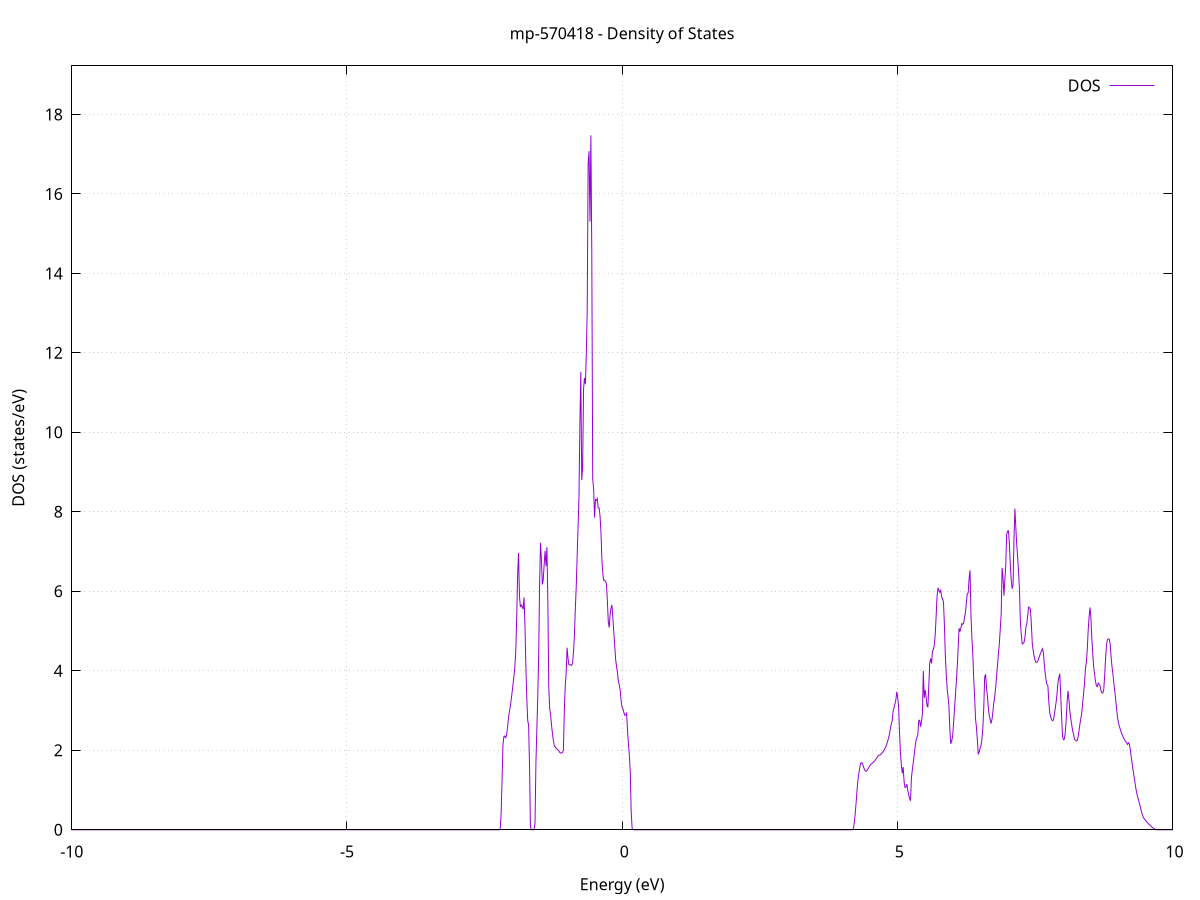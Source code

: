 set title 'mp-570418 - Density of States'
set xlabel 'Energy (eV)'
set ylabel 'DOS (states/eV)'
set grid
set xrange [-10:10]
set yrange [0:19.221]
set xzeroaxis lt -1
set terminal png size 800,600
set output 'mp-570418_dos_gnuplot.png'
plot '-' using 1:2 with lines title 'DOS'
-22.067300 0.000000
-22.050600 0.000000
-22.034000 0.000000
-22.017300 0.000000
-22.000700 0.000000
-21.984100 0.000000
-21.967400 0.000000
-21.950800 0.000000
-21.934100 0.000000
-21.917500 0.000000
-21.900900 0.000000
-21.884200 0.000000
-21.867600 0.000000
-21.850900 0.000000
-21.834300 0.000000
-21.817700 0.000000
-21.801000 0.000000
-21.784400 0.000000
-21.767700 0.000000
-21.751100 0.000000
-21.734500 0.000000
-21.717800 0.000000
-21.701200 0.000000
-21.684500 0.000000
-21.667900 0.000000
-21.651300 0.000000
-21.634600 0.000000
-21.618000 0.000000
-21.601300 0.000000
-21.584700 0.000000
-21.568000 0.000000
-21.551400 0.000000
-21.534800 0.000000
-21.518100 0.000000
-21.501500 0.000000
-21.484800 0.000000
-21.468200 0.000000
-21.451600 0.000000
-21.434900 0.000000
-21.418300 0.000000
-21.401600 0.000000
-21.385000 0.000000
-21.368400 0.000000
-21.351700 0.000000
-21.335100 0.000000
-21.318400 0.000000
-21.301800 0.000000
-21.285200 0.000000
-21.268500 0.000000
-21.251900 0.000000
-21.235200 0.000000
-21.218600 0.000000
-21.202000 0.000000
-21.185300 0.000000
-21.168700 0.000000
-21.152000 0.000000
-21.135400 0.000000
-21.118800 0.000000
-21.102100 0.000000
-21.085500 0.000000
-21.068800 0.000000
-21.052200 0.000000
-21.035600 0.000000
-21.018900 0.000000
-21.002300 0.000000
-20.985600 0.000000
-20.969000 0.000000
-20.952400 0.000000
-20.935700 0.000000
-20.919100 0.000000
-20.902400 0.000000
-20.885800 0.000000
-20.869200 0.000000
-20.852500 0.000000
-20.835900 0.000000
-20.819200 0.000000
-20.802600 0.000000
-20.786000 0.000000
-20.769300 0.000000
-20.752700 0.000000
-20.736000 0.000000
-20.719400 0.000000
-20.702800 0.000000
-20.686100 0.000000
-20.669500 0.000000
-20.652800 0.000000
-20.636200 0.000000
-20.619600 0.000000
-20.602900 0.000000
-20.586300 0.000000
-20.569600 0.000000
-20.553000 64.701000
-20.536400 91.540200
-20.519700 62.627300
-20.503100 100.714300
-20.486400 0.000000
-20.469800 0.000000
-20.453100 0.000000
-20.436500 0.000000
-20.419900 0.000000
-20.403200 0.000000
-20.386600 0.000000
-20.369900 0.000000
-20.353300 0.000000
-20.336700 0.000000
-20.320000 0.000000
-20.303400 0.000000
-20.286700 0.000000
-20.270100 0.000000
-20.253500 0.000000
-20.236800 0.000000
-20.220200 0.000000
-20.203500 0.000000
-20.186900 0.000000
-20.170300 0.000000
-20.153600 0.000000
-20.137000 0.000000
-20.120300 0.000000
-20.103700 0.000000
-20.087100 0.000000
-20.070400 0.000000
-20.053800 0.000000
-20.037100 0.000000
-20.020500 0.000000
-20.003900 0.000000
-19.987200 0.000000
-19.970600 0.000000
-19.953900 0.000000
-19.937300 0.000000
-19.920700 0.000000
-19.904000 0.000000
-19.887400 0.000000
-19.870700 0.000000
-19.854100 0.000000
-19.837500 0.000000
-19.820800 0.000000
-19.804200 0.000000
-19.787500 0.000000
-19.770900 0.000000
-19.754300 0.000000
-19.737600 0.000000
-19.721000 0.000000
-19.704300 0.000000
-19.687700 0.000000
-19.671100 0.000000
-19.654400 0.000000
-19.637800 0.000000
-19.621100 0.000000
-19.604500 0.000000
-19.587900 0.000000
-19.571200 0.000000
-19.554600 0.000000
-19.537900 0.000000
-19.521300 0.000000
-19.504700 0.000000
-19.488000 0.000000
-19.471400 0.000000
-19.454700 0.000000
-19.438100 0.000000
-19.421500 0.000000
-19.404800 0.000000
-19.388200 0.000000
-19.371500 0.000000
-19.354900 0.000000
-19.338200 0.000000
-19.321600 0.000000
-19.305000 0.000000
-19.288300 0.000000
-19.271700 0.000000
-19.255000 0.000000
-19.238400 0.000000
-19.221800 0.000000
-19.205100 0.000000
-19.188500 0.000000
-19.171800 0.000000
-19.155200 0.000000
-19.138600 0.000000
-19.121900 0.000000
-19.105300 0.000000
-19.088600 0.000000
-19.072000 0.000000
-19.055400 0.000000
-19.038700 0.000000
-19.022100 0.000000
-19.005400 0.000000
-18.988800 0.000000
-18.972200 0.000000
-18.955500 0.000000
-18.938900 0.000000
-18.922200 0.000000
-18.905600 0.000000
-18.889000 0.000000
-18.872300 0.000000
-18.855700 0.000000
-18.839000 0.000000
-18.822400 0.000000
-18.805800 0.000000
-18.789100 0.000000
-18.772500 0.000000
-18.755800 0.000000
-18.739200 0.000000
-18.722600 0.000000
-18.705900 0.000000
-18.689300 0.000000
-18.672600 0.000000
-18.656000 0.000000
-18.639400 0.000000
-18.622700 0.000000
-18.606100 0.000000
-18.589400 0.000000
-18.572800 0.000000
-18.556200 0.000000
-18.539500 0.000000
-18.522900 0.000000
-18.506200 0.000000
-18.489600 0.000000
-18.473000 0.000000
-18.456300 0.000000
-18.439700 0.000000
-18.423000 0.000000
-18.406400 0.000000
-18.389800 0.000000
-18.373100 0.000000
-18.356500 0.000000
-18.339800 0.000000
-18.323200 0.000000
-18.306600 0.000000
-18.289900 0.000000
-18.273300 0.000000
-18.256600 0.000000
-18.240000 0.000000
-18.223400 0.000000
-18.206700 0.000000
-18.190100 0.000000
-18.173400 0.000000
-18.156800 0.000000
-18.140100 0.000000
-18.123500 0.000000
-18.106900 0.000000
-18.090200 0.000000
-18.073600 0.000000
-18.056900 0.000000
-18.040300 0.000000
-18.023700 0.000000
-18.007000 0.000000
-17.990400 0.000000
-17.973700 0.000000
-17.957100 0.000000
-17.940500 0.000000
-17.923800 0.000000
-17.907200 0.000000
-17.890500 0.000000
-17.873900 0.000000
-17.857300 0.000000
-17.840600 0.000000
-17.824000 0.000000
-17.807300 0.000000
-17.790700 0.000000
-17.774100 0.000000
-17.757400 0.000000
-17.740800 0.000000
-17.724100 0.000000
-17.707500 0.000000
-17.690900 0.000000
-17.674200 0.000000
-17.657600 0.000000
-17.640900 0.000000
-17.624300 0.000000
-17.607700 0.000000
-17.591000 0.000000
-17.574400 0.000000
-17.557700 0.000000
-17.541100 0.000000
-17.524500 0.000000
-17.507800 0.000000
-17.491200 0.000000
-17.474500 0.000000
-17.457900 0.000000
-17.441300 0.000000
-17.424600 0.000000
-17.408000 0.000000
-17.391300 0.000000
-17.374700 0.000000
-17.358100 0.000000
-17.341400 0.000000
-17.324800 0.000000
-17.308100 0.000000
-17.291500 0.000000
-17.274900 0.000000
-17.258200 0.000000
-17.241600 0.000000
-17.224900 0.000000
-17.208300 0.000000
-17.191700 0.000000
-17.175000 0.000000
-17.158400 0.000000
-17.141700 0.000000
-17.125100 0.000000
-17.108500 0.000000
-17.091800 0.000000
-17.075200 0.000000
-17.058500 0.000000
-17.041900 0.000000
-17.025200 0.000000
-17.008600 0.000000
-16.992000 0.000000
-16.975300 0.000000
-16.958700 0.000000
-16.942000 0.000000
-16.925400 0.000000
-16.908800 0.000000
-16.892100 0.000000
-16.875500 0.000000
-16.858800 0.000000
-16.842200 0.000000
-16.825600 0.000000
-16.808900 0.000000
-16.792300 0.000000
-16.775600 0.000000
-16.759000 0.000000
-16.742400 0.000000
-16.725700 0.000000
-16.709100 0.000000
-16.692400 0.000000
-16.675800 0.000000
-16.659200 0.000000
-16.642500 0.000000
-16.625900 0.000000
-16.609200 0.000000
-16.592600 0.000000
-16.576000 0.000000
-16.559300 0.000000
-16.542700 0.000000
-16.526000 0.000000
-16.509400 0.000000
-16.492800 0.000000
-16.476100 0.000000
-16.459500 0.000000
-16.442800 0.000000
-16.426200 0.000000
-16.409600 0.000000
-16.392900 0.000000
-16.376300 0.000000
-16.359600 0.000000
-16.343000 0.000000
-16.326400 0.000000
-16.309700 0.000000
-16.293100 0.000000
-16.276400 0.000000
-16.259800 0.000000
-16.243200 0.000000
-16.226500 0.000000
-16.209900 0.000000
-16.193200 0.000000
-16.176600 0.000000
-16.160000 0.000000
-16.143300 0.000000
-16.126700 0.000000
-16.110000 0.000000
-16.093400 0.000000
-16.076800 0.000000
-16.060100 0.000000
-16.043500 0.000000
-16.026800 0.000000
-16.010200 0.000000
-15.993600 0.000000
-15.976900 0.000000
-15.960300 0.000000
-15.943600 0.000000
-15.927000 0.000000
-15.910300 0.000000
-15.893700 0.000000
-15.877100 0.000000
-15.860400 0.000000
-15.843800 0.000000
-15.827100 0.000000
-15.810500 0.000000
-15.793900 0.000000
-15.777200 0.000000
-15.760600 0.000000
-15.743900 0.000000
-15.727300 0.000000
-15.710700 0.000000
-15.694000 0.000000
-15.677400 0.000000
-15.660700 0.000000
-15.644100 0.000000
-15.627500 0.000000
-15.610800 0.000000
-15.594200 0.000000
-15.577500 0.000000
-15.560900 0.000000
-15.544300 0.000000
-15.527600 0.000000
-15.511000 0.000000
-15.494300 0.000000
-15.477700 0.000000
-15.461100 0.000000
-15.444400 0.000000
-15.427800 0.000000
-15.411100 0.000000
-15.394500 0.000000
-15.377900 0.000000
-15.361200 0.000000
-15.344600 0.000000
-15.327900 0.000000
-15.311300 0.000000
-15.294700 0.000000
-15.278000 0.000000
-15.261400 0.000000
-15.244700 0.000000
-15.228100 0.000000
-15.211500 0.000000
-15.194800 0.000000
-15.178200 0.000000
-15.161500 0.000000
-15.144900 0.000000
-15.128300 0.000000
-15.111600 0.000000
-15.095000 0.000000
-15.078300 0.000000
-15.061700 0.000000
-15.045100 0.000000
-15.028400 0.000000
-15.011800 0.000000
-14.995100 0.000000
-14.978500 0.000000
-14.961900 0.000000
-14.945200 0.000000
-14.928600 0.000000
-14.911900 0.000000
-14.895300 0.000000
-14.878700 0.000000
-14.862000 0.000000
-14.845400 0.000000
-14.828700 0.000000
-14.812100 0.000000
-14.795500 0.000000
-14.778800 0.000000
-14.762200 0.000000
-14.745500 0.000000
-14.728900 0.000000
-14.712200 0.000000
-14.695600 0.000000
-14.679000 0.000000
-14.662300 0.000000
-14.645700 0.000000
-14.629000 0.000000
-14.612400 0.000000
-14.595800 0.000000
-14.579100 0.000000
-14.562500 0.000000
-14.545800 0.000000
-14.529200 0.000000
-14.512600 0.000000
-14.495900 0.000000
-14.479300 0.000000
-14.462600 0.000000
-14.446000 0.000000
-14.429400 0.000000
-14.412700 0.000000
-14.396100 0.000000
-14.379400 0.000000
-14.362800 0.000000
-14.346200 0.000000
-14.329500 0.000000
-14.312900 0.000000
-14.296200 0.000000
-14.279600 0.000000
-14.263000 0.000000
-14.246300 0.000000
-14.229700 0.000000
-14.213000 0.000000
-14.196400 0.000000
-14.179800 0.000000
-14.163100 0.000000
-14.146500 0.000000
-14.129800 0.000000
-14.113200 0.000000
-14.096600 0.000000
-14.079900 0.000000
-14.063300 0.000000
-14.046600 0.000000
-14.030000 0.000000
-14.013400 0.000000
-13.996700 0.000000
-13.980100 0.000000
-13.963400 0.000000
-13.946800 0.000000
-13.930200 0.000000
-13.913500 0.000000
-13.896900 0.000000
-13.880200 0.000000
-13.863600 0.000000
-13.847000 0.000000
-13.830300 0.000000
-13.813700 0.000000
-13.797000 0.000000
-13.780400 0.000000
-13.763800 0.000000
-13.747100 0.000000
-13.730500 0.000000
-13.713800 0.000000
-13.697200 0.000000
-13.680600 0.000000
-13.663900 0.000000
-13.647300 0.000000
-13.630600 0.000000
-13.614000 0.000000
-13.597300 0.000000
-13.580700 0.000000
-13.564100 0.000000
-13.547400 0.000000
-13.530800 0.000000
-13.514100 0.000000
-13.497500 0.000000
-13.480900 0.000000
-13.464200 0.000000
-13.447600 0.000000
-13.430900 0.000000
-13.414300 0.000000
-13.397700 0.000000
-13.381000 0.000000
-13.364400 0.000000
-13.347700 0.000000
-13.331100 0.000000
-13.314500 0.000000
-13.297800 0.000000
-13.281200 0.000000
-13.264500 0.000000
-13.247900 0.000000
-13.231300 0.000000
-13.214600 0.000000
-13.198000 0.000000
-13.181300 0.000000
-13.164700 0.000000
-13.148100 0.000000
-13.131400 0.000000
-13.114800 0.000000
-13.098100 0.000000
-13.081500 0.000000
-13.064900 0.000000
-13.048200 0.000000
-13.031600 0.000000
-13.014900 0.000000
-12.998300 0.000000
-12.981700 0.000000
-12.965000 0.000000
-12.948400 0.000000
-12.931700 0.000000
-12.915100 0.000000
-12.898500 0.000000
-12.881800 0.000000
-12.865200 0.000000
-12.848500 0.000000
-12.831900 0.000000
-12.815300 0.000000
-12.798600 0.000000
-12.782000 0.000000
-12.765300 0.000000
-12.748700 0.000000
-12.732100 0.000000
-12.715400 0.000000
-12.698800 0.000000
-12.682100 0.000000
-12.665500 0.000000
-12.648900 0.000000
-12.632200 0.000000
-12.615600 0.000000
-12.598900 0.000000
-12.582300 0.000000
-12.565700 0.000000
-12.549000 0.000000
-12.532400 0.000000
-12.515700 0.000000
-12.499100 0.000000
-12.482400 0.000000
-12.465800 0.000000
-12.449200 0.000000
-12.432500 0.000000
-12.415900 0.000000
-12.399200 0.000000
-12.382600 0.000000
-12.366000 0.000000
-12.349300 0.000000
-12.332700 0.000000
-12.316000 0.000000
-12.299400 0.000000
-12.282800 0.000000
-12.266100 0.000000
-12.249500 0.000000
-12.232800 0.000000
-12.216200 0.000000
-12.199600 0.000000
-12.182900 0.000000
-12.166300 0.000000
-12.149600 0.000000
-12.133000 0.000000
-12.116400 0.000000
-12.099700 0.000000
-12.083100 0.000000
-12.066400 0.000000
-12.049800 0.000000
-12.033200 0.000000
-12.016500 0.000000
-11.999900 0.000000
-11.983200 0.000000
-11.966600 0.000000
-11.950000 0.000000
-11.933300 0.000000
-11.916700 0.000000
-11.900000 0.000000
-11.883400 0.000000
-11.866800 0.000000
-11.850100 0.000000
-11.833500 0.000000
-11.816800 0.000000
-11.800200 0.000000
-11.783600 0.000000
-11.766900 0.000000
-11.750300 0.000000
-11.733600 0.000000
-11.717000 0.000000
-11.700400 0.000000
-11.683700 0.000000
-11.667100 0.000000
-11.650400 0.000000
-11.633800 0.000000
-11.617200 0.000000
-11.600500 0.000000
-11.583900 0.000000
-11.567200 0.000000
-11.550600 0.000000
-11.534000 0.000000
-11.517300 0.000000
-11.500700 0.000000
-11.484000 0.000000
-11.467400 0.000000
-11.450800 0.000000
-11.434100 0.000000
-11.417500 0.000000
-11.400800 0.000000
-11.384200 0.000000
-11.367600 0.000000
-11.350900 0.000000
-11.334300 0.000000
-11.317600 0.000000
-11.301000 0.000000
-11.284300 0.000000
-11.267700 0.000000
-11.251100 0.000000
-11.234400 0.000000
-11.217800 0.000000
-11.201100 0.000000
-11.184500 0.000000
-11.167900 0.000000
-11.151200 0.000000
-11.134600 0.000000
-11.117900 0.000000
-11.101300 0.000000
-11.084700 0.000000
-11.068000 0.000000
-11.051400 0.000000
-11.034700 0.000000
-11.018100 0.063600
-11.001500 0.959100
-10.984800 1.372000
-10.968200 2.199000
-10.951500 2.147700
-10.934900 2.245600
-10.918300 2.286600
-10.901600 2.392300
-10.885000 2.485900
-10.868300 2.574700
-10.851700 2.661500
-10.835100 2.775900
-10.818400 2.917900
-10.801800 3.084800
-10.785100 3.271500
-10.768500 3.456000
-10.751900 3.642100
-10.735200 3.975200
-10.718600 4.443700
-10.701900 4.945800
-10.685300 5.480000
-10.668700 6.519100
-10.652000 9.115800
-10.635400 21.320700
-10.618700 22.947400
-10.602100 28.619400
-10.585500 41.749400
-10.568800 62.083100
-10.552200 0.000000
-10.535500 0.000000
-10.518900 0.000000
-10.502300 0.000000
-10.485600 0.000000
-10.469000 0.000000
-10.452300 0.000000
-10.435700 0.000000
-10.419100 0.000000
-10.402400 0.000000
-10.385800 0.000000
-10.369100 0.000000
-10.352500 0.000000
-10.335900 0.000000
-10.319200 0.000000
-10.302600 0.000000
-10.285900 0.000000
-10.269300 0.000000
-10.252700 0.000000
-10.236000 0.000000
-10.219400 0.000000
-10.202700 0.000000
-10.186100 0.000000
-10.169400 0.000000
-10.152800 0.000000
-10.136200 0.000000
-10.119500 0.000000
-10.102900 0.000000
-10.086200 0.000000
-10.069600 0.000000
-10.053000 0.000000
-10.036300 0.000000
-10.019700 0.000000
-10.003000 0.000000
-9.986400 0.000000
-9.969800 0.000000
-9.953100 0.000000
-9.936500 0.000000
-9.919800 0.000000
-9.903200 0.000000
-9.886600 0.000000
-9.869900 0.000000
-9.853300 0.000000
-9.836600 0.000000
-9.820000 0.000000
-9.803400 0.000000
-9.786700 0.000000
-9.770100 0.000000
-9.753400 0.000000
-9.736800 0.000000
-9.720200 0.000000
-9.703500 0.000000
-9.686900 0.000000
-9.670200 0.000000
-9.653600 0.000000
-9.637000 0.000000
-9.620300 0.000000
-9.603700 0.000000
-9.587000 0.000000
-9.570400 0.000000
-9.553800 0.000000
-9.537100 0.000000
-9.520500 0.000000
-9.503800 0.000000
-9.487200 0.000000
-9.470600 0.000000
-9.453900 0.000000
-9.437300 0.000000
-9.420600 0.000000
-9.404000 0.000000
-9.387400 0.000000
-9.370700 0.000000
-9.354100 0.000000
-9.337400 0.000000
-9.320800 0.000000
-9.304200 0.000000
-9.287500 0.000000
-9.270900 0.000000
-9.254200 0.000000
-9.237600 0.000000
-9.221000 0.000000
-9.204300 0.000000
-9.187700 0.000000
-9.171000 0.000000
-9.154400 0.000000
-9.137800 0.000000
-9.121100 0.000000
-9.104500 0.000000
-9.087800 0.000000
-9.071200 0.000000
-9.054500 0.000000
-9.037900 0.000000
-9.021300 0.000000
-9.004600 0.000000
-8.988000 0.000000
-8.971300 0.000000
-8.954700 0.000000
-8.938100 0.000000
-8.921400 0.000000
-8.904800 0.000000
-8.888100 0.000000
-8.871500 0.000000
-8.854900 0.000000
-8.838200 0.000000
-8.821600 0.000000
-8.804900 0.000000
-8.788300 0.000000
-8.771700 0.000000
-8.755000 0.000000
-8.738400 0.000000
-8.721700 0.000000
-8.705100 0.000000
-8.688500 0.000000
-8.671800 0.000000
-8.655200 0.000000
-8.638500 0.000000
-8.621900 0.000000
-8.605300 0.000000
-8.588600 0.000000
-8.572000 0.000000
-8.555300 0.000000
-8.538700 0.000000
-8.522100 0.000000
-8.505400 0.000000
-8.488800 0.000000
-8.472100 0.000000
-8.455500 0.000000
-8.438900 0.000000
-8.422200 0.000000
-8.405600 0.000000
-8.388900 0.000000
-8.372300 0.000000
-8.355700 0.000000
-8.339000 0.000000
-8.322400 0.000000
-8.305700 0.000000
-8.289100 0.000000
-8.272500 0.000000
-8.255800 0.000000
-8.239200 0.000000
-8.222500 0.000000
-8.205900 0.000000
-8.189300 0.000000
-8.172600 0.000000
-8.156000 0.000000
-8.139300 0.000000
-8.122700 0.000000
-8.106100 0.000000
-8.089400 0.000000
-8.072800 0.000000
-8.056100 0.000000
-8.039500 0.000000
-8.022900 0.000000
-8.006200 0.000000
-7.989600 0.000000
-7.972900 0.000000
-7.956300 0.000000
-7.939700 0.000000
-7.923000 0.000000
-7.906400 0.000000
-7.889700 0.000000
-7.873100 0.000000
-7.856400 0.000000
-7.839800 0.000000
-7.823200 0.000000
-7.806500 0.000000
-7.789900 0.000000
-7.773200 0.000000
-7.756600 0.000000
-7.740000 0.000000
-7.723300 0.000000
-7.706700 0.000000
-7.690000 0.000000
-7.673400 0.000000
-7.656800 0.000000
-7.640100 0.000000
-7.623500 0.000000
-7.606800 0.000000
-7.590200 0.000000
-7.573600 0.000000
-7.556900 0.000000
-7.540300 0.000000
-7.523600 0.000000
-7.507000 0.000000
-7.490400 0.000000
-7.473700 0.000000
-7.457100 0.000000
-7.440400 0.000000
-7.423800 0.000000
-7.407200 0.000000
-7.390500 0.000000
-7.373900 0.000000
-7.357200 0.000000
-7.340600 0.000000
-7.324000 0.000000
-7.307300 0.000000
-7.290700 0.000000
-7.274000 0.000000
-7.257400 0.000000
-7.240800 0.000000
-7.224100 0.000000
-7.207500 0.000000
-7.190800 0.000000
-7.174200 0.000000
-7.157600 0.000000
-7.140900 0.000000
-7.124300 0.000000
-7.107600 0.000000
-7.091000 0.000000
-7.074400 0.000000
-7.057700 0.000000
-7.041100 0.000000
-7.024400 0.000000
-7.007800 0.000000
-6.991200 0.000000
-6.974500 0.000000
-6.957900 0.000000
-6.941200 0.000000
-6.924600 0.000000
-6.908000 0.000000
-6.891300 0.000000
-6.874700 0.000000
-6.858000 0.000000
-6.841400 0.000000
-6.824800 0.000000
-6.808100 0.000000
-6.791500 0.000000
-6.774800 0.000000
-6.758200 0.000000
-6.741500 0.000000
-6.724900 0.000000
-6.708300 0.000000
-6.691600 0.000000
-6.675000 0.000000
-6.658300 0.000000
-6.641700 0.000000
-6.625100 0.000000
-6.608400 0.000000
-6.591800 0.000000
-6.575100 0.000000
-6.558500 0.000000
-6.541900 0.000000
-6.525200 0.000000
-6.508600 0.000000
-6.491900 0.000000
-6.475300 0.000000
-6.458700 0.000000
-6.442000 0.000000
-6.425400 0.000000
-6.408700 0.000000
-6.392100 0.000000
-6.375500 0.000000
-6.358800 0.000000
-6.342200 0.000000
-6.325500 0.000000
-6.308900 0.000000
-6.292300 0.000000
-6.275600 0.000000
-6.259000 0.000000
-6.242300 0.000000
-6.225700 0.000000
-6.209100 0.000000
-6.192400 0.000000
-6.175800 0.000000
-6.159100 0.000000
-6.142500 0.000000
-6.125900 0.000000
-6.109200 0.000000
-6.092600 0.000000
-6.075900 0.000000
-6.059300 0.000000
-6.042700 0.000000
-6.026000 0.000000
-6.009400 0.000000
-5.992700 0.000000
-5.976100 0.000000
-5.959500 0.000000
-5.942800 0.000000
-5.926200 0.000000
-5.909500 0.000000
-5.892900 0.000000
-5.876300 0.000000
-5.859600 0.000000
-5.843000 0.000000
-5.826300 0.000000
-5.809700 0.000000
-5.793100 0.000000
-5.776400 0.000000
-5.759800 0.000000
-5.743100 0.000000
-5.726500 0.000000
-5.709900 0.000000
-5.693200 0.000000
-5.676600 0.000000
-5.659900 0.000000
-5.643300 0.000000
-5.626600 0.000000
-5.610000 0.000000
-5.593400 0.000000
-5.576700 0.000000
-5.560100 0.000000
-5.543400 0.000000
-5.526800 0.000000
-5.510200 0.000000
-5.493500 0.000000
-5.476900 0.000000
-5.460200 0.000000
-5.443600 0.000000
-5.427000 0.000000
-5.410300 0.000000
-5.393700 0.000000
-5.377000 0.000000
-5.360400 0.000000
-5.343800 0.000000
-5.327100 0.000000
-5.310500 0.000000
-5.293800 0.000000
-5.277200 0.000000
-5.260600 0.000000
-5.243900 0.000000
-5.227300 0.000000
-5.210600 0.000000
-5.194000 0.000000
-5.177400 0.000000
-5.160700 0.000000
-5.144100 0.000000
-5.127400 0.000000
-5.110800 0.000000
-5.094200 0.000000
-5.077500 0.000000
-5.060900 0.000000
-5.044200 0.000000
-5.027600 0.000000
-5.011000 0.000000
-4.994300 0.000000
-4.977700 0.000000
-4.961000 0.000000
-4.944400 0.000000
-4.927800 0.000000
-4.911100 0.000000
-4.894500 0.000000
-4.877800 0.000000
-4.861200 0.000000
-4.844600 0.000000
-4.827900 0.000000
-4.811300 0.000000
-4.794600 0.000000
-4.778000 0.000000
-4.761400 0.000000
-4.744700 0.000000
-4.728100 0.000000
-4.711400 0.000000
-4.694800 0.000000
-4.678200 0.000000
-4.661500 0.000000
-4.644900 0.000000
-4.628200 0.000000
-4.611600 0.000000
-4.595000 0.000000
-4.578300 0.000000
-4.561700 0.000000
-4.545000 0.000000
-4.528400 0.000000
-4.511800 0.000000
-4.495100 0.000000
-4.478500 0.000000
-4.461800 0.000000
-4.445200 0.000000
-4.428500 0.000000
-4.411900 0.000000
-4.395300 0.000000
-4.378600 0.000000
-4.362000 0.000000
-4.345300 0.000000
-4.328700 0.000000
-4.312100 0.000000
-4.295400 0.000000
-4.278800 0.000000
-4.262100 0.000000
-4.245500 0.000000
-4.228900 0.000000
-4.212200 0.000000
-4.195600 0.000000
-4.178900 0.000000
-4.162300 0.000000
-4.145700 0.000000
-4.129000 0.000000
-4.112400 0.000000
-4.095700 0.000000
-4.079100 0.000000
-4.062500 0.000000
-4.045800 0.000000
-4.029200 0.000000
-4.012500 0.000000
-3.995900 0.000000
-3.979300 0.000000
-3.962600 0.000000
-3.946000 0.000000
-3.929300 0.000000
-3.912700 0.000000
-3.896100 0.000000
-3.879400 0.000000
-3.862800 0.000000
-3.846100 0.000000
-3.829500 0.000000
-3.812900 0.000000
-3.796200 0.000000
-3.779600 0.000000
-3.762900 0.000000
-3.746300 0.000000
-3.729700 0.000000
-3.713000 0.000000
-3.696400 0.000000
-3.679700 0.000000
-3.663100 0.000000
-3.646500 0.000000
-3.629800 0.000000
-3.613200 0.000000
-3.596500 0.000000
-3.579900 0.000000
-3.563300 0.000000
-3.546600 0.000000
-3.530000 0.000000
-3.513300 0.000000
-3.496700 0.000000
-3.480100 0.000000
-3.463400 0.000000
-3.446800 0.000000
-3.430100 0.000000
-3.413500 0.000000
-3.396900 0.000000
-3.380200 0.000000
-3.363600 0.000000
-3.346900 0.000000
-3.330300 0.000000
-3.313600 0.000000
-3.297000 0.000000
-3.280400 0.000000
-3.263700 0.000000
-3.247100 0.000000
-3.230400 0.000000
-3.213800 0.000000
-3.197200 0.000000
-3.180500 0.000000
-3.163900 0.000000
-3.147200 0.000000
-3.130600 0.000000
-3.114000 0.000000
-3.097300 0.000000
-3.080700 0.000000
-3.064000 0.000000
-3.047400 0.000000
-3.030800 0.000000
-3.014100 0.000000
-2.997500 0.000000
-2.980800 0.000000
-2.964200 0.000000
-2.947600 0.000000
-2.930900 0.000000
-2.914300 0.000000
-2.897600 0.000000
-2.881000 0.000000
-2.864400 0.000000
-2.847700 0.000000
-2.831100 0.000000
-2.814400 0.000000
-2.797800 0.000000
-2.781200 0.000000
-2.764500 0.000000
-2.747900 0.000000
-2.731200 0.000000
-2.714600 0.000000
-2.698000 0.000000
-2.681300 0.000000
-2.664700 0.000000
-2.648000 0.000000
-2.631400 0.000000
-2.614800 0.000000
-2.598100 0.000000
-2.581500 0.000000
-2.564800 0.000000
-2.548200 0.000000
-2.531600 0.000000
-2.514900 0.000000
-2.498300 0.000000
-2.481600 0.000000
-2.465000 0.000000
-2.448400 0.000000
-2.431700 0.000000
-2.415100 0.000000
-2.398400 0.000000
-2.381800 0.000000
-2.365200 0.000000
-2.348500 0.000000
-2.331900 0.000000
-2.315200 0.000000
-2.298600 0.000000
-2.282000 0.000000
-2.265300 0.000000
-2.248700 0.000000
-2.232000 0.000000
-2.215400 0.006400
-2.198700 0.417700
-2.182100 1.242800
-2.165500 2.135700
-2.148800 2.345800
-2.132200 2.358300
-2.115500 2.316900
-2.098900 2.392000
-2.082300 2.575600
-2.065600 2.813200
-2.049000 2.969400
-2.032300 3.099500
-2.015700 3.277000
-1.999100 3.462000
-1.982400 3.665600
-1.965800 3.866500
-1.949100 4.102500
-1.932500 4.508600
-1.915900 5.330300
-1.899200 6.404200
-1.882600 6.961200
-1.865900 5.898600
-1.849300 5.604100
-1.832700 5.653900
-1.816000 5.616400
-1.799400 5.547300
-1.782700 5.846400
-1.766100 5.151900
-1.749500 4.115600
-1.732800 3.320900
-1.716200 2.755100
-1.699500 2.628300
-1.682900 1.597400
-1.666300 0.091100
-1.649600 0.000000
-1.633000 0.000000
-1.616300 0.000000
-1.599700 0.000000
-1.583100 0.184300
-1.566400 1.694700
-1.549800 2.538800
-1.533100 3.366700
-1.516500 4.395100
-1.499900 6.164400
-1.483200 7.221300
-1.466600 6.790100
-1.449900 6.170800
-1.433300 6.294400
-1.416700 6.686000
-1.400000 7.018500
-1.383400 6.633400
-1.366700 7.108900
-1.350100 5.765500
-1.333500 3.604800
-1.316800 3.057100
-1.300200 2.898600
-1.283500 2.632800
-1.266900 2.428200
-1.250300 2.254100
-1.233600 2.127200
-1.217000 2.084000
-1.200300 2.051700
-1.183700 2.030900
-1.167100 2.013700
-1.150400 1.989000
-1.133800 1.945200
-1.117100 1.929200
-1.100500 1.934900
-1.083900 1.942100
-1.067200 2.012600
-1.050600 3.012300
-1.033900 3.618700
-1.017300 3.937900
-1.000600 4.581300
-0.984000 4.317400
-0.967400 4.155700
-0.950700 4.147600
-0.934100 4.151400
-0.917400 4.135800
-0.900800 4.196000
-0.884200 4.467500
-0.867500 4.873900
-0.850900 5.554900
-0.834200 6.113700
-0.817600 6.878000
-0.801000 7.624800
-0.784300 8.368600
-0.767700 10.231000
-0.751000 11.517400
-0.734400 8.798300
-0.717800 9.140600
-0.701100 11.088300
-0.684500 11.367300
-0.667800 11.212200
-0.651200 11.978600
-0.634600 13.045500
-0.617900 16.757300
-0.601300 17.075200
-0.584600 15.299000
-0.568000 17.473400
-0.551400 14.473600
-0.534700 8.817700
-0.518100 8.584500
-0.501400 7.853200
-0.484800 8.306000
-0.468200 8.286800
-0.451500 8.336200
-0.434900 8.093700
-0.418200 8.093700
-0.401600 7.899900
-0.385000 7.491100
-0.368300 6.803900
-0.351700 6.453500
-0.335000 6.275200
-0.318400 6.280700
-0.301800 6.250800
-0.285100 6.187300
-0.268500 5.764300
-0.251800 5.231000
-0.235200 5.088800
-0.218600 5.431900
-0.201900 5.573900
-0.185300 5.657900
-0.168600 5.338400
-0.152000 4.974700
-0.135400 4.643500
-0.118700 4.288700
-0.102100 4.111400
-0.085400 3.958200
-0.068800 3.742600
-0.052200 3.649800
-0.035500 3.512100
-0.018900 3.247900
-0.002200 3.089700
0.014400 3.043600
0.031000 2.953100
0.047700 2.884500
0.064300 2.886600
0.081000 2.926600
0.097600 2.509300
0.114300 2.153900
0.130900 1.885900
0.147500 1.440700
0.164200 0.465300
0.180800 0.041300
0.197500 0.000000
0.214100 0.000000
0.230700 0.000000
0.247400 0.000000
0.264000 0.000000
0.280700 0.000000
0.297300 0.000000
0.313900 0.000000
0.330600 0.000000
0.347200 0.000000
0.363900 0.000000
0.380500 0.000000
0.397100 0.000000
0.413800 0.000000
0.430400 0.000000
0.447100 0.000000
0.463700 0.000000
0.480300 0.000000
0.497000 0.000000
0.513600 0.000000
0.530300 0.000000
0.546900 0.000000
0.563500 0.000000
0.580200 0.000000
0.596800 0.000000
0.613500 0.000000
0.630100 0.000000
0.646700 0.000000
0.663400 0.000000
0.680000 0.000000
0.696700 0.000000
0.713300 0.000000
0.729900 0.000000
0.746600 0.000000
0.763200 0.000000
0.779900 0.000000
0.796500 0.000000
0.813100 0.000000
0.829800 0.000000
0.846400 0.000000
0.863100 0.000000
0.879700 0.000000
0.896300 0.000000
0.913000 0.000000
0.929600 0.000000
0.946300 0.000000
0.962900 0.000000
0.979500 0.000000
0.996200 0.000000
1.012800 0.000000
1.029500 0.000000
1.046100 0.000000
1.062700 0.000000
1.079400 0.000000
1.096000 0.000000
1.112700 0.000000
1.129300 0.000000
1.145900 0.000000
1.162600 0.000000
1.179200 0.000000
1.195900 0.000000
1.212500 0.000000
1.229200 0.000000
1.245800 0.000000
1.262400 0.000000
1.279100 0.000000
1.295700 0.000000
1.312400 0.000000
1.329000 0.000000
1.345600 0.000000
1.362300 0.000000
1.378900 0.000000
1.395600 0.000000
1.412200 0.000000
1.428800 0.000000
1.445500 0.000000
1.462100 0.000000
1.478800 0.000000
1.495400 0.000000
1.512000 0.000000
1.528700 0.000000
1.545300 0.000000
1.562000 0.000000
1.578600 0.000000
1.595200 0.000000
1.611900 0.000000
1.628500 0.000000
1.645200 0.000000
1.661800 0.000000
1.678400 0.000000
1.695100 0.000000
1.711700 0.000000
1.728400 0.000000
1.745000 0.000000
1.761600 0.000000
1.778300 0.000000
1.794900 0.000000
1.811600 0.000000
1.828200 0.000000
1.844800 0.000000
1.861500 0.000000
1.878100 0.000000
1.894800 0.000000
1.911400 0.000000
1.928000 0.000000
1.944700 0.000000
1.961300 0.000000
1.978000 0.000000
1.994600 0.000000
2.011200 0.000000
2.027900 0.000000
2.044500 0.000000
2.061200 0.000000
2.077800 0.000000
2.094400 0.000000
2.111100 0.000000
2.127700 0.000000
2.144400 0.000000
2.161000 0.000000
2.177600 0.000000
2.194300 0.000000
2.210900 0.000000
2.227600 0.000000
2.244200 0.000000
2.260800 0.000000
2.277500 0.000000
2.294100 0.000000
2.310800 0.000000
2.327400 0.000000
2.344000 0.000000
2.360700 0.000000
2.377300 0.000000
2.394000 0.000000
2.410600 0.000000
2.427300 0.000000
2.443900 0.000000
2.460500 0.000000
2.477200 0.000000
2.493800 0.000000
2.510500 0.000000
2.527100 0.000000
2.543700 0.000000
2.560400 0.000000
2.577000 0.000000
2.593700 0.000000
2.610300 0.000000
2.626900 0.000000
2.643600 0.000000
2.660200 0.000000
2.676900 0.000000
2.693500 0.000000
2.710100 0.000000
2.726800 0.000000
2.743400 0.000000
2.760100 0.000000
2.776700 0.000000
2.793300 0.000000
2.810000 0.000000
2.826600 0.000000
2.843300 0.000000
2.859900 0.000000
2.876500 0.000000
2.893200 0.000000
2.909800 0.000000
2.926500 0.000000
2.943100 0.000000
2.959700 0.000000
2.976400 0.000000
2.993000 0.000000
3.009700 0.000000
3.026300 0.000000
3.042900 0.000000
3.059600 0.000000
3.076200 0.000000
3.092900 0.000000
3.109500 0.000000
3.126100 0.000000
3.142800 0.000000
3.159400 0.000000
3.176100 0.000000
3.192700 0.000000
3.209300 0.000000
3.226000 0.000000
3.242600 0.000000
3.259300 0.000000
3.275900 0.000000
3.292500 0.000000
3.309200 0.000000
3.325800 0.000000
3.342500 0.000000
3.359100 0.000000
3.375700 0.000000
3.392400 0.000000
3.409000 0.000000
3.425700 0.000000
3.442300 0.000000
3.458900 0.000000
3.475600 0.000000
3.492200 0.000000
3.508900 0.000000
3.525500 0.000000
3.542200 0.000000
3.558800 0.000000
3.575400 0.000000
3.592100 0.000000
3.608700 0.000000
3.625400 0.000000
3.642000 0.000000
3.658600 0.000000
3.675300 0.000000
3.691900 0.000000
3.708600 0.000000
3.725200 0.000000
3.741800 0.000000
3.758500 0.000000
3.775100 0.000000
3.791800 0.000000
3.808400 0.000000
3.825000 0.000000
3.841700 0.000000
3.858300 0.000000
3.875000 0.000000
3.891600 0.000000
3.908200 0.000000
3.924900 0.000000
3.941500 0.000000
3.958200 0.000000
3.974800 0.000000
3.991400 0.000000
4.008100 0.000000
4.024700 0.000000
4.041400 0.000000
4.058000 0.000000
4.074600 0.000000
4.091300 0.000000
4.107900 0.000000
4.124600 0.000000
4.141200 0.000000
4.157800 0.000000
4.174500 0.000000
4.191100 0.000000
4.207800 0.068200
4.224400 0.250100
4.241000 0.508100
4.257700 0.793900
4.274300 1.109600
4.291000 1.327400
4.307600 1.472600
4.324200 1.618000
4.340900 1.684500
4.357500 1.690700
4.374200 1.634100
4.390800 1.560700
4.407400 1.502900
4.424100 1.475200
4.440700 1.477100
4.457400 1.510500
4.474000 1.549000
4.490600 1.589000
4.507300 1.627900
4.523900 1.652800
4.540600 1.669800
4.557200 1.693200
4.573800 1.717400
4.590500 1.732800
4.607100 1.767000
4.623800 1.800900
4.640400 1.834600
4.657100 1.868200
4.673700 1.878300
4.690300 1.884100
4.707000 1.907800
4.723600 1.931000
4.740300 1.961100
4.756900 1.997000
4.773500 2.038200
4.790200 2.089600
4.806800 2.151200
4.823500 2.224400
4.840100 2.307100
4.856700 2.400600
4.873400 2.545900
4.890000 2.657300
4.906700 2.744500
4.923300 2.978000
4.939900 3.071500
4.956600 3.165600
4.973200 3.268600
4.989900 3.468100
5.006500 3.335900
5.023100 3.098800
5.039800 2.459600
5.056400 1.947600
5.073100 1.632000
5.089700 1.422900
5.106300 1.578300
5.123000 1.209300
5.139600 1.064200
5.156300 1.077200
5.172900 1.148600
5.189500 0.987400
5.206200 0.883000
5.222800 0.790300
5.239500 0.730100
5.256100 1.305200
5.272700 1.513100
5.289400 1.688200
5.306000 1.871000
5.322700 2.080100
5.339300 2.243100
5.355900 2.320600
5.372600 2.390200
5.389200 2.746500
5.405900 2.757400
5.422500 2.595200
5.439100 2.721900
5.455800 2.922800
5.472400 4.000100
5.489100 3.317200
5.505700 3.517600
5.522300 3.351100
5.539000 3.128000
5.555600 3.082400
5.572300 3.637000
5.588900 4.196800
5.605500 4.307600
5.622200 4.187400
5.638800 4.501500
5.655500 4.530800
5.672100 4.647000
5.688700 4.904800
5.705400 5.376100
5.722000 5.878100
5.738700 6.085900
5.755300 6.031400
5.771900 5.975400
5.788600 6.024800
5.805200 5.862400
5.821900 5.807200
5.838500 5.733900
5.855200 5.175300
5.871800 4.398700
5.888400 3.928900
5.905100 3.553400
5.921700 3.351700
5.938400 3.090300
5.955000 2.516100
5.971600 2.162400
5.988300 2.238500
6.004900 2.347800
6.021600 2.674800
6.038200 3.015300
6.054800 3.369300
6.071500 3.705400
6.088100 4.073300
6.104800 4.560500
6.121400 5.072500
6.138000 4.984800
6.154700 5.075900
6.171300 5.186200
6.188000 5.165000
6.204600 5.201500
6.221200 5.345800
6.237900 5.463700
6.254500 5.721600
6.271200 5.937100
6.287800 5.961500
6.304400 6.323700
6.321100 6.530900
6.337700 5.403300
6.354400 4.844000
6.371000 4.426200
6.387600 3.810800
6.404300 3.350700
6.420900 2.799400
6.437600 2.573200
6.454200 2.257600
6.470800 1.909000
6.487500 1.948700
6.504100 2.053200
6.520800 2.120200
6.537400 2.274800
6.554000 2.561400
6.570700 3.072600
6.587300 3.844200
6.604000 3.911700
6.620600 3.567500
6.637200 3.355900
6.653900 3.067400
6.670500 2.875100
6.687200 2.774600
6.703800 2.674000
6.720400 2.779400
6.737100 2.981700
6.753700 3.207200
6.770400 3.356800
6.787000 3.575900
6.803600 3.855100
6.820300 4.143400
6.836900 4.420100
6.853600 4.685800
6.870200 5.043400
6.886800 5.419600
6.903500 6.592000
6.920100 6.362200
6.936800 5.889900
6.953400 6.288800
6.970100 6.630400
6.986700 7.431800
7.003300 7.516900
7.020000 7.521400
7.036600 7.182000
7.053300 6.651200
7.069900 6.281400
7.086500 6.064200
7.103200 6.174500
7.119800 7.321200
7.136500 8.079400
7.153100 7.601400
7.169700 7.175100
7.186400 6.860500
7.203000 6.483500
7.219700 6.032100
7.236300 5.215100
7.252900 4.917000
7.269600 4.675700
7.286200 4.687600
7.302900 4.718000
7.319500 4.848300
7.336100 5.092000
7.352800 5.188000
7.369400 5.389700
7.386100 5.604200
7.402700 5.586000
7.419300 5.537600
7.436000 5.155600
7.452600 4.672800
7.469300 4.507700
7.485900 4.365400
7.502500 4.264500
7.519200 4.213500
7.535800 4.212200
7.552500 4.244800
7.569100 4.309400
7.585700 4.382000
7.602400 4.434600
7.619000 4.495200
7.635700 4.556500
7.652300 4.478500
7.668900 4.198500
7.685600 3.953600
7.702200 3.775700
7.718900 3.653800
7.735500 3.622400
7.752100 3.233200
7.768800 2.958600
7.785400 2.844200
7.802100 2.778000
7.818700 2.742900
7.835300 2.760700
7.852000 2.881800
7.868600 3.046900
7.885300 3.209300
7.901900 3.420800
7.918500 3.704600
7.935200 3.833600
7.951800 3.927200
7.968500 3.401800
7.985100 2.855200
8.001700 2.345200
8.018400 2.266000
8.035000 2.279400
8.051700 2.447600
8.068300 2.771200
8.085000 3.217900
8.101600 3.495800
8.118200 3.272700
8.134900 2.980000
8.151500 2.805400
8.168200 2.649100
8.184800 2.497700
8.201400 2.410400
8.218100 2.283000
8.234700 2.259900
8.251400 2.236400
8.268000 2.245500
8.284600 2.330500
8.301300 2.491500
8.317900 2.660500
8.334600 2.801500
8.351200 2.942800
8.367800 3.188200
8.384500 3.429700
8.401100 3.685700
8.417800 4.046500
8.434400 4.208800
8.451000 4.531700
8.467700 5.005500
8.484300 5.356400
8.501000 5.594800
8.517600 5.327100
8.534200 4.804700
8.550900 4.428200
8.567500 4.099400
8.584200 3.913100
8.600800 3.735500
8.617400 3.624500
8.634100 3.601500
8.650700 3.688900
8.667400 3.661500
8.684000 3.621400
8.700600 3.496800
8.717300 3.444800
8.733900 3.442700
8.750600 3.526500
8.767200 3.875900
8.783800 4.313500
8.800500 4.649500
8.817100 4.779900
8.833800 4.800500
8.850400 4.797500
8.867000 4.678900
8.883700 4.351600
8.900300 4.112300
8.917000 3.924100
8.933600 3.701500
8.950200 3.497000
8.966900 3.290700
8.983500 3.050800
9.000200 2.831500
9.016800 2.699900
9.033400 2.610900
9.050100 2.533800
9.066700 2.458100
9.083400 2.398400
9.100000 2.343200
9.116600 2.294200
9.133300 2.255900
9.149900 2.221000
9.166600 2.186200
9.183200 2.146500
9.199800 2.189200
9.216500 2.160200
9.233100 2.019800
9.249800 1.833700
9.266400 1.667400
9.283100 1.506800
9.299700 1.355800
9.316300 1.209400
9.333000 1.050800
9.349600 0.927300
9.366300 0.824700
9.382900 0.749400
9.399500 0.665300
9.416200 0.568500
9.432800 0.470300
9.449500 0.390800
9.466100 0.328900
9.482700 0.284700
9.499400 0.253300
9.516000 0.224300
9.532700 0.197300
9.549300 0.172400
9.565900 0.148800
9.582600 0.125900
9.599200 0.103800
9.615900 0.082500
9.632500 0.061900
9.649100 0.043000
9.665800 0.025800
9.682400 0.010300
9.699100 0.000100
9.715700 0.000000
9.732300 0.000000
9.749000 0.000000
9.765600 0.000000
9.782300 0.000000
9.798900 0.000000
9.815500 0.000000
9.832200 0.000000
9.848800 0.000000
9.865500 0.000000
9.882100 0.000000
9.898700 0.000000
9.915400 0.000000
9.932000 0.000000
9.948700 0.000000
9.965300 0.000000
9.981900 0.000000
9.998600 0.000000
10.015200 0.000000
10.031900 0.000000
10.048500 0.000000
10.065100 0.000000
10.081800 0.000000
10.098400 0.000000
10.115100 0.000000
10.131700 0.000000
10.148300 0.000000
10.165000 0.000000
10.181600 0.000000
10.198300 0.000000
10.214900 0.000000
10.231500 0.000000
10.248200 0.000000
10.264800 0.000000
10.281500 0.000000
10.298100 0.000000
10.314700 0.000000
10.331400 0.000000
10.348000 0.000000
10.364700 0.000000
10.381300 0.000000
10.398000 0.000000
10.414600 0.000000
10.431200 0.000000
10.447900 0.000000
10.464500 0.000000
10.481200 0.000000
10.497800 0.000000
10.514400 0.000000
10.531100 0.000000
10.547700 0.000000
10.564400 0.000000
10.581000 0.000000
10.597600 0.000000
10.614300 0.000000
10.630900 0.000000
10.647600 0.000000
10.664200 0.000000
10.680800 0.000000
10.697500 0.000000
10.714100 0.000000
10.730800 0.000000
10.747400 0.000000
10.764000 0.000000
10.780700 0.000000
10.797300 0.000000
10.814000 0.000000
10.830600 0.000000
10.847200 0.000000
10.863900 0.000000
10.880500 0.000000
10.897200 0.000000
10.913800 0.000000
10.930400 0.000000
10.947100 0.000000
10.963700 0.000000
10.980400 0.000000
10.997000 0.000000
11.013600 0.000000
11.030300 0.000000
11.046900 0.000000
11.063600 0.000000
11.080200 0.000000
11.096800 0.000000
11.113500 0.000000
11.130100 0.000000
11.146800 0.000000
11.163400 0.000000
11.180000 0.000000
11.196700 0.000000
11.213300 0.000000
e
